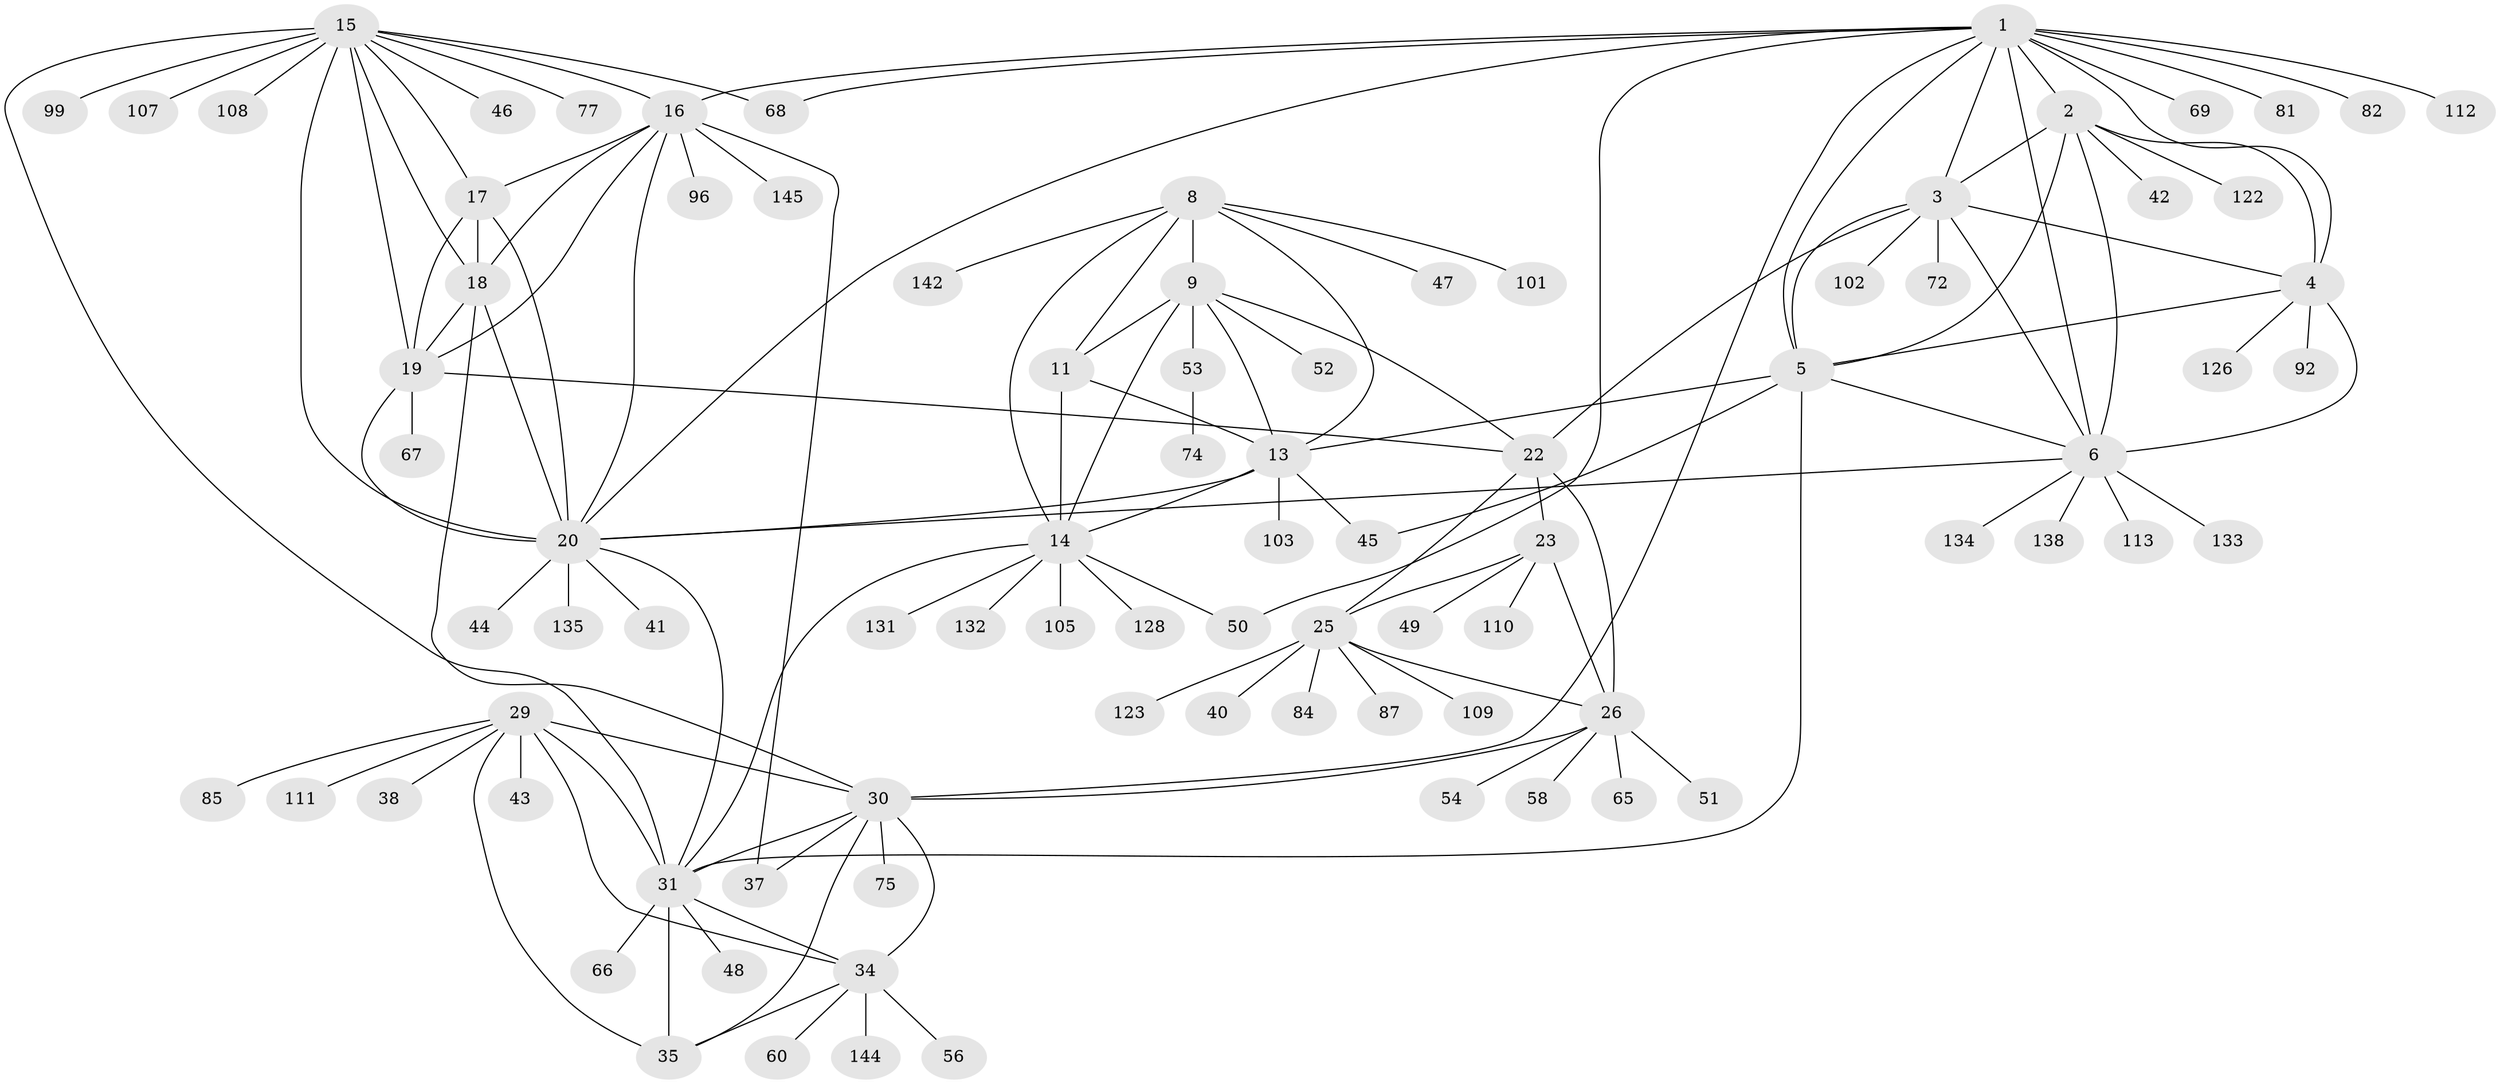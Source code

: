 // original degree distribution, {15: 0.00684931506849315, 8: 0.04794520547945205, 9: 0.0547945205479452, 11: 0.03424657534246575, 7: 0.03424657534246575, 10: 0.02054794520547945, 14: 0.00684931506849315, 13: 0.00684931506849315, 6: 0.00684931506849315, 12: 0.02054794520547945, 1: 0.5958904109589042, 2: 0.13013698630136986, 3: 0.02054794520547945, 4: 0.0136986301369863}
// Generated by graph-tools (version 1.1) at 2025/19/03/04/25 18:19:50]
// undirected, 87 vertices, 136 edges
graph export_dot {
graph [start="1"]
  node [color=gray90,style=filled];
  1 [super="+61"];
  2 [super="+7"];
  3;
  4;
  5 [super="+73+125+121"];
  6;
  8 [super="+12"];
  9 [super="+86+10"];
  11 [super="+94+98+129+117+137"];
  13;
  14 [super="+36"];
  15;
  16 [super="+76"];
  17;
  18;
  19 [super="+59+139"];
  20 [super="+21+63"];
  22 [super="+83+146+24"];
  23;
  25;
  26 [super="+27"];
  29 [super="+136+32"];
  30 [super="+95"];
  31 [super="+33+89+88+79+39"];
  34;
  35 [super="+91"];
  37;
  38;
  40;
  41;
  42;
  43;
  44 [super="+106"];
  45;
  46;
  47 [super="+55"];
  48;
  49;
  50;
  51;
  52;
  53;
  54;
  56;
  58;
  60 [super="+119+71"];
  65;
  66;
  67;
  68;
  69;
  72;
  74;
  75;
  77;
  81;
  82;
  84;
  85;
  87;
  92;
  96;
  99;
  101 [super="+118"];
  102;
  103;
  105;
  107;
  108;
  109;
  110;
  111;
  112;
  113;
  122;
  123;
  126;
  128;
  131;
  132;
  133;
  134;
  135;
  138;
  142;
  144;
  145;
  1 -- 2 [weight=2];
  1 -- 3;
  1 -- 4;
  1 -- 5;
  1 -- 6;
  1 -- 16;
  1 -- 30;
  1 -- 50;
  1 -- 68;
  1 -- 69;
  1 -- 82;
  1 -- 112;
  1 -- 20;
  1 -- 81;
  2 -- 3 [weight=2];
  2 -- 4 [weight=2];
  2 -- 5 [weight=2];
  2 -- 6 [weight=2];
  2 -- 42;
  2 -- 122;
  3 -- 4;
  3 -- 5;
  3 -- 6;
  3 -- 22;
  3 -- 72;
  3 -- 102;
  4 -- 5;
  4 -- 6;
  4 -- 92;
  4 -- 126;
  5 -- 6;
  5 -- 13;
  5 -- 45;
  5 -- 31;
  6 -- 113;
  6 -- 133;
  6 -- 134;
  6 -- 138;
  6 -- 20;
  8 -- 9 [weight=4];
  8 -- 11 [weight=2];
  8 -- 13 [weight=2];
  8 -- 14 [weight=2];
  8 -- 142;
  8 -- 101;
  8 -- 47;
  9 -- 11 [weight=2];
  9 -- 13 [weight=2];
  9 -- 14 [weight=2];
  9 -- 52;
  9 -- 53;
  9 -- 22 [weight=2];
  11 -- 13;
  11 -- 14;
  13 -- 14;
  13 -- 20;
  13 -- 45;
  13 -- 103;
  14 -- 31 [weight=2];
  14 -- 50;
  14 -- 105;
  14 -- 128;
  14 -- 131;
  14 -- 132;
  15 -- 16;
  15 -- 17;
  15 -- 18;
  15 -- 19;
  15 -- 20 [weight=2];
  15 -- 46;
  15 -- 68;
  15 -- 77;
  15 -- 99;
  15 -- 107;
  15 -- 108;
  15 -- 31;
  16 -- 17;
  16 -- 18;
  16 -- 19;
  16 -- 20 [weight=2];
  16 -- 37;
  16 -- 96;
  16 -- 145;
  17 -- 18;
  17 -- 19;
  17 -- 20 [weight=2];
  18 -- 19;
  18 -- 20 [weight=2];
  18 -- 30;
  19 -- 20 [weight=2];
  19 -- 67;
  19 -- 22;
  20 -- 41;
  20 -- 135;
  20 -- 44;
  20 -- 31;
  22 -- 23 [weight=2];
  22 -- 25 [weight=2];
  22 -- 26 [weight=6];
  23 -- 25;
  23 -- 26 [weight=3];
  23 -- 49;
  23 -- 110;
  25 -- 26 [weight=3];
  25 -- 40;
  25 -- 84;
  25 -- 87;
  25 -- 109;
  25 -- 123;
  26 -- 54;
  26 -- 65;
  26 -- 58;
  26 -- 51;
  26 -- 30;
  29 -- 30 [weight=2];
  29 -- 31 [weight=4];
  29 -- 34 [weight=2];
  29 -- 35 [weight=2];
  29 -- 43;
  29 -- 38;
  29 -- 111;
  29 -- 85;
  30 -- 31 [weight=2];
  30 -- 34;
  30 -- 35;
  30 -- 37;
  30 -- 75;
  31 -- 34 [weight=2];
  31 -- 35 [weight=2];
  31 -- 66;
  31 -- 48;
  34 -- 35;
  34 -- 56;
  34 -- 60;
  34 -- 144;
  53 -- 74;
}
